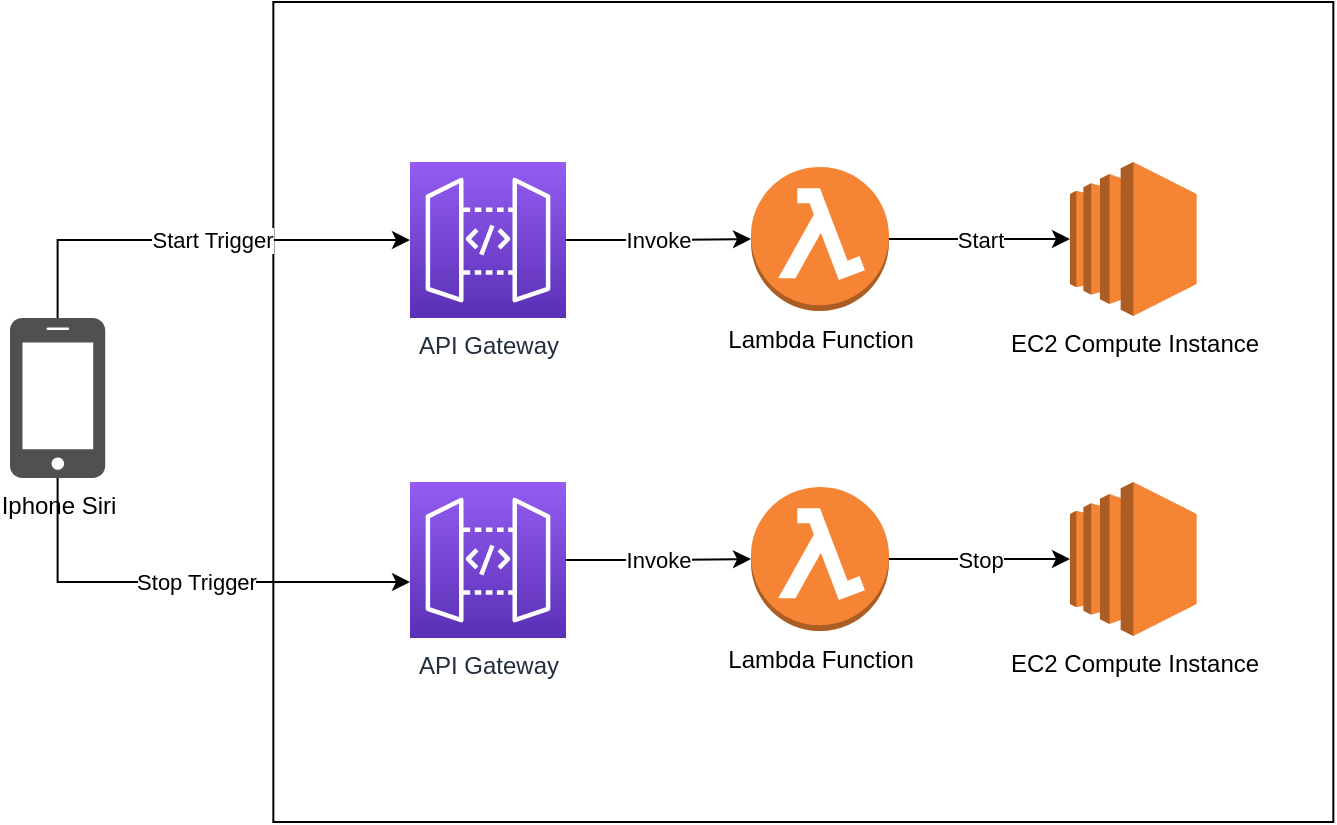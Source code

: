 <mxfile>
    <diagram id="OxMcCCybkLa4bAfcC7a8" name="Page-1">
        <mxGraphModel dx="894" dy="586" grid="1" gridSize="10" guides="1" tooltips="1" connect="1" arrows="1" fold="1" page="1" pageScale="1" pageWidth="850" pageHeight="1100" math="0" shadow="0">
            <root>
                <mxCell id="0"/>
                <mxCell id="1" parent="0"/>
                <mxCell id="9" value="" style="rounded=0;whiteSpace=wrap;html=1;" parent="1" vertex="1">
                    <mxGeometry x="241.67" y="170" width="530" height="410" as="geometry"/>
                </mxCell>
                <mxCell id="7" style="edgeStyle=orthogonalEdgeStyle;rounded=0;orthogonalLoop=1;jettySize=auto;html=1;" parent="1" source="5" target="3" edge="1">
                    <mxGeometry relative="1" as="geometry">
                        <Array as="points">
                            <mxPoint x="134" y="289"/>
                        </Array>
                    </mxGeometry>
                </mxCell>
                <mxCell id="8" value="Start Trigger" style="edgeLabel;html=1;align=center;verticalAlign=middle;resizable=0;points=[];" parent="7" vertex="1" connectable="0">
                    <mxGeometry x="0.222" y="1" relative="1" as="geometry">
                        <mxPoint x="-15.8" y="1" as="offset"/>
                    </mxGeometry>
                </mxCell>
                <mxCell id="20" style="edgeStyle=orthogonalEdgeStyle;rounded=0;orthogonalLoop=1;jettySize=auto;html=1;" edge="1" parent="1" source="5" target="17">
                    <mxGeometry relative="1" as="geometry">
                        <Array as="points">
                            <mxPoint x="134" y="460"/>
                        </Array>
                    </mxGeometry>
                </mxCell>
                <mxCell id="21" value="Stop Trigger" style="edgeLabel;html=1;align=center;verticalAlign=middle;resizable=0;points=[];" vertex="1" connectable="0" parent="20">
                    <mxGeometry x="0.43" relative="1" as="geometry">
                        <mxPoint x="-41.8" as="offset"/>
                    </mxGeometry>
                </mxCell>
                <mxCell id="5" value="Iphone Siri&lt;br&gt;" style="pointerEvents=1;shadow=0;dashed=0;html=1;strokeColor=none;fillColor=#505050;labelPosition=center;verticalLabelPosition=bottom;verticalAlign=top;outlineConnect=0;align=center;shape=mxgraph.office.devices.cell_phone_iphone_standalone;" parent="1" vertex="1">
                    <mxGeometry x="110" y="328" width="47.62" height="80" as="geometry"/>
                </mxCell>
                <mxCell id="12" value="" style="group" vertex="1" connectable="0" parent="1">
                    <mxGeometry x="310" y="250" width="393.34" height="78" as="geometry"/>
                </mxCell>
                <mxCell id="2" value="Lambda Function&lt;br&gt;" style="outlineConnect=0;dashed=0;verticalLabelPosition=bottom;verticalAlign=top;align=center;html=1;shape=mxgraph.aws3.lambda_function;fillColor=#F58534;gradientColor=none;" parent="12" vertex="1">
                    <mxGeometry x="170.5" y="2.5" width="69" height="72" as="geometry"/>
                </mxCell>
                <mxCell id="10" value="Invoke" style="edgeStyle=orthogonalEdgeStyle;rounded=0;orthogonalLoop=1;jettySize=auto;html=1;" parent="12" source="3" target="2" edge="1">
                    <mxGeometry relative="1" as="geometry"/>
                </mxCell>
                <mxCell id="3" value="API Gateway" style="points=[[0,0,0],[0.25,0,0],[0.5,0,0],[0.75,0,0],[1,0,0],[0,1,0],[0.25,1,0],[0.5,1,0],[0.75,1,0],[1,1,0],[0,0.25,0],[0,0.5,0],[0,0.75,0],[1,0.25,0],[1,0.5,0],[1,0.75,0]];outlineConnect=0;fontColor=#232F3E;gradientColor=#945DF2;gradientDirection=north;fillColor=#5A30B5;strokeColor=#ffffff;dashed=0;verticalLabelPosition=bottom;verticalAlign=top;align=center;html=1;fontSize=12;fontStyle=0;aspect=fixed;shape=mxgraph.aws4.resourceIcon;resIcon=mxgraph.aws4.api_gateway;" parent="12" vertex="1">
                    <mxGeometry width="78" height="78" as="geometry"/>
                </mxCell>
                <mxCell id="6" value="EC2 Compute Instance&lt;br&gt;" style="outlineConnect=0;dashed=0;verticalLabelPosition=bottom;verticalAlign=top;align=center;html=1;shape=mxgraph.aws3.ec2;fillColor=#F58534;gradientColor=none;" parent="12" vertex="1">
                    <mxGeometry x="330" width="63.34" height="77" as="geometry"/>
                </mxCell>
                <mxCell id="11" value="Start" style="edgeStyle=orthogonalEdgeStyle;rounded=0;orthogonalLoop=1;jettySize=auto;html=1;" parent="12" source="2" target="6" edge="1">
                    <mxGeometry relative="1" as="geometry"/>
                </mxCell>
                <mxCell id="15" value="Lambda Function&lt;br&gt;" style="outlineConnect=0;dashed=0;verticalLabelPosition=bottom;verticalAlign=top;align=center;html=1;shape=mxgraph.aws3.lambda_function;fillColor=#F58534;gradientColor=none;" vertex="1" parent="1">
                    <mxGeometry x="480.5" y="412.5" width="69" height="72" as="geometry"/>
                </mxCell>
                <mxCell id="16" value="Invoke" style="edgeStyle=orthogonalEdgeStyle;rounded=0;orthogonalLoop=1;jettySize=auto;html=1;" edge="1" parent="1" source="17" target="15">
                    <mxGeometry x="320" y="410" as="geometry"/>
                </mxCell>
                <mxCell id="17" value="API Gateway" style="points=[[0,0,0],[0.25,0,0],[0.5,0,0],[0.75,0,0],[1,0,0],[0,1,0],[0.25,1,0],[0.5,1,0],[0.75,1,0],[1,1,0],[0,0.25,0],[0,0.5,0],[0,0.75,0],[1,0.25,0],[1,0.5,0],[1,0.75,0]];outlineConnect=0;fontColor=#232F3E;gradientColor=#945DF2;gradientDirection=north;fillColor=#5A30B5;strokeColor=#ffffff;dashed=0;verticalLabelPosition=bottom;verticalAlign=top;align=center;html=1;fontSize=12;fontStyle=0;aspect=fixed;shape=mxgraph.aws4.resourceIcon;resIcon=mxgraph.aws4.api_gateway;" vertex="1" parent="1">
                    <mxGeometry x="310" y="410" width="78" height="78" as="geometry"/>
                </mxCell>
                <mxCell id="18" value="EC2 Compute Instance&lt;br&gt;" style="outlineConnect=0;dashed=0;verticalLabelPosition=bottom;verticalAlign=top;align=center;html=1;shape=mxgraph.aws3.ec2;fillColor=#F58534;gradientColor=none;" vertex="1" parent="1">
                    <mxGeometry x="640" y="410" width="63.34" height="77" as="geometry"/>
                </mxCell>
                <mxCell id="19" value="Stop" style="edgeStyle=orthogonalEdgeStyle;rounded=0;orthogonalLoop=1;jettySize=auto;html=1;" edge="1" parent="1" source="15" target="18">
                    <mxGeometry x="320" y="410" as="geometry"/>
                </mxCell>
            </root>
        </mxGraphModel>
    </diagram>
</mxfile>